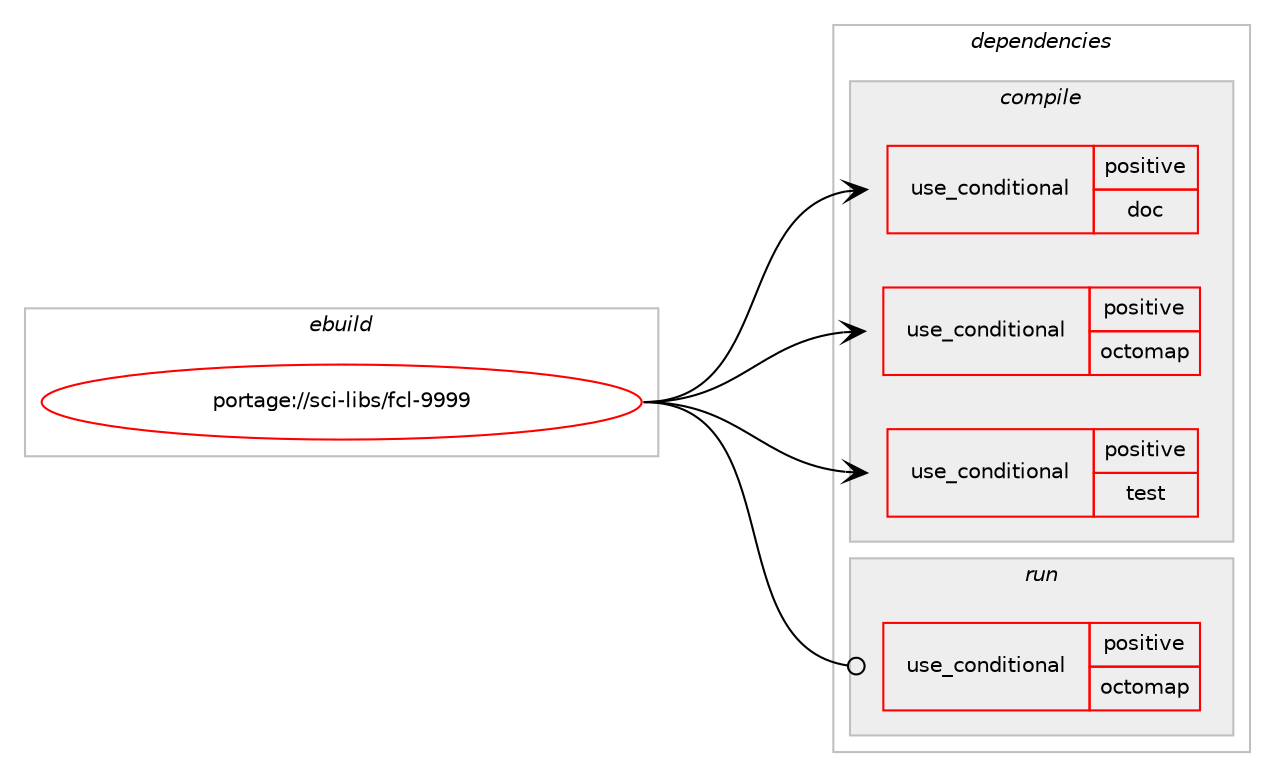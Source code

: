 digraph prolog {

# *************
# Graph options
# *************

newrank=true;
concentrate=true;
compound=true;
graph [rankdir=LR,fontname=Helvetica,fontsize=10,ranksep=1.5];#, ranksep=2.5, nodesep=0.2];
edge  [arrowhead=vee];
node  [fontname=Helvetica,fontsize=10];

# **********
# The ebuild
# **********

subgraph cluster_leftcol {
color=gray;
rank=same;
label=<<i>ebuild</i>>;
id [label="portage://sci-libs/fcl-9999", color=red, width=4, href="../sci-libs/fcl-9999.svg"];
}

# ****************
# The dependencies
# ****************

subgraph cluster_midcol {
color=gray;
label=<<i>dependencies</i>>;
subgraph cluster_compile {
fillcolor="#eeeeee";
style=filled;
label=<<i>compile</i>>;
subgraph cond7669 {
dependency10731 [label=<<TABLE BORDER="0" CELLBORDER="1" CELLSPACING="0" CELLPADDING="4"><TR><TD ROWSPAN="3" CELLPADDING="10">use_conditional</TD></TR><TR><TD>positive</TD></TR><TR><TD>doc</TD></TR></TABLE>>, shape=none, color=red];
# *** BEGIN UNKNOWN DEPENDENCY TYPE (TODO) ***
# dependency10731 -> package_dependency(portage://sci-libs/fcl-9999,install,no,app-text,doxygen,none,[,,],[],[])
# *** END UNKNOWN DEPENDENCY TYPE (TODO) ***

}
id:e -> dependency10731:w [weight=20,style="solid",arrowhead="vee"];
subgraph cond7670 {
dependency10732 [label=<<TABLE BORDER="0" CELLBORDER="1" CELLSPACING="0" CELLPADDING="4"><TR><TD ROWSPAN="3" CELLPADDING="10">use_conditional</TD></TR><TR><TD>positive</TD></TR><TR><TD>octomap</TD></TR></TABLE>>, shape=none, color=red];
# *** BEGIN UNKNOWN DEPENDENCY TYPE (TODO) ***
# dependency10732 -> package_dependency(portage://sci-libs/fcl-9999,install,no,sci-libs,octomap,none,[,,],any_same_slot,[])
# *** END UNKNOWN DEPENDENCY TYPE (TODO) ***

}
id:e -> dependency10732:w [weight=20,style="solid",arrowhead="vee"];
subgraph cond7671 {
dependency10733 [label=<<TABLE BORDER="0" CELLBORDER="1" CELLSPACING="0" CELLPADDING="4"><TR><TD ROWSPAN="3" CELLPADDING="10">use_conditional</TD></TR><TR><TD>positive</TD></TR><TR><TD>test</TD></TR></TABLE>>, shape=none, color=red];
# *** BEGIN UNKNOWN DEPENDENCY TYPE (TODO) ***
# dependency10733 -> package_dependency(portage://sci-libs/fcl-9999,install,no,dev-cpp,gtest,none,[,,],[],[])
# *** END UNKNOWN DEPENDENCY TYPE (TODO) ***

}
id:e -> dependency10733:w [weight=20,style="solid",arrowhead="vee"];
# *** BEGIN UNKNOWN DEPENDENCY TYPE (TODO) ***
# id -> package_dependency(portage://sci-libs/fcl-9999,install,no,dev-cpp,eigen,none,[,,],[slot(3)],[])
# *** END UNKNOWN DEPENDENCY TYPE (TODO) ***

# *** BEGIN UNKNOWN DEPENDENCY TYPE (TODO) ***
# id -> package_dependency(portage://sci-libs/fcl-9999,install,no,dev-libs,boost,none,[,,],any_same_slot,[])
# *** END UNKNOWN DEPENDENCY TYPE (TODO) ***

# *** BEGIN UNKNOWN DEPENDENCY TYPE (TODO) ***
# id -> package_dependency(portage://sci-libs/fcl-9999,install,no,sci-libs,flann,none,[,,],[],[])
# *** END UNKNOWN DEPENDENCY TYPE (TODO) ***

# *** BEGIN UNKNOWN DEPENDENCY TYPE (TODO) ***
# id -> package_dependency(portage://sci-libs/fcl-9999,install,no,sci-libs,libccd,none,[,,],[],[use(enable(double-precision),none)])
# *** END UNKNOWN DEPENDENCY TYPE (TODO) ***

}
subgraph cluster_compileandrun {
fillcolor="#eeeeee";
style=filled;
label=<<i>compile and run</i>>;
}
subgraph cluster_run {
fillcolor="#eeeeee";
style=filled;
label=<<i>run</i>>;
subgraph cond7672 {
dependency10734 [label=<<TABLE BORDER="0" CELLBORDER="1" CELLSPACING="0" CELLPADDING="4"><TR><TD ROWSPAN="3" CELLPADDING="10">use_conditional</TD></TR><TR><TD>positive</TD></TR><TR><TD>octomap</TD></TR></TABLE>>, shape=none, color=red];
# *** BEGIN UNKNOWN DEPENDENCY TYPE (TODO) ***
# dependency10734 -> package_dependency(portage://sci-libs/fcl-9999,run,no,sci-libs,octomap,none,[,,],any_same_slot,[])
# *** END UNKNOWN DEPENDENCY TYPE (TODO) ***

}
id:e -> dependency10734:w [weight=20,style="solid",arrowhead="odot"];
# *** BEGIN UNKNOWN DEPENDENCY TYPE (TODO) ***
# id -> package_dependency(portage://sci-libs/fcl-9999,run,no,dev-cpp,eigen,none,[,,],[slot(3)],[])
# *** END UNKNOWN DEPENDENCY TYPE (TODO) ***

# *** BEGIN UNKNOWN DEPENDENCY TYPE (TODO) ***
# id -> package_dependency(portage://sci-libs/fcl-9999,run,no,dev-libs,boost,none,[,,],any_same_slot,[])
# *** END UNKNOWN DEPENDENCY TYPE (TODO) ***

# *** BEGIN UNKNOWN DEPENDENCY TYPE (TODO) ***
# id -> package_dependency(portage://sci-libs/fcl-9999,run,no,sci-libs,flann,none,[,,],[],[])
# *** END UNKNOWN DEPENDENCY TYPE (TODO) ***

# *** BEGIN UNKNOWN DEPENDENCY TYPE (TODO) ***
# id -> package_dependency(portage://sci-libs/fcl-9999,run,no,sci-libs,libccd,none,[,,],[],[use(enable(double-precision),none)])
# *** END UNKNOWN DEPENDENCY TYPE (TODO) ***

}
}

# **************
# The candidates
# **************

subgraph cluster_choices {
rank=same;
color=gray;
label=<<i>candidates</i>>;

}

}
